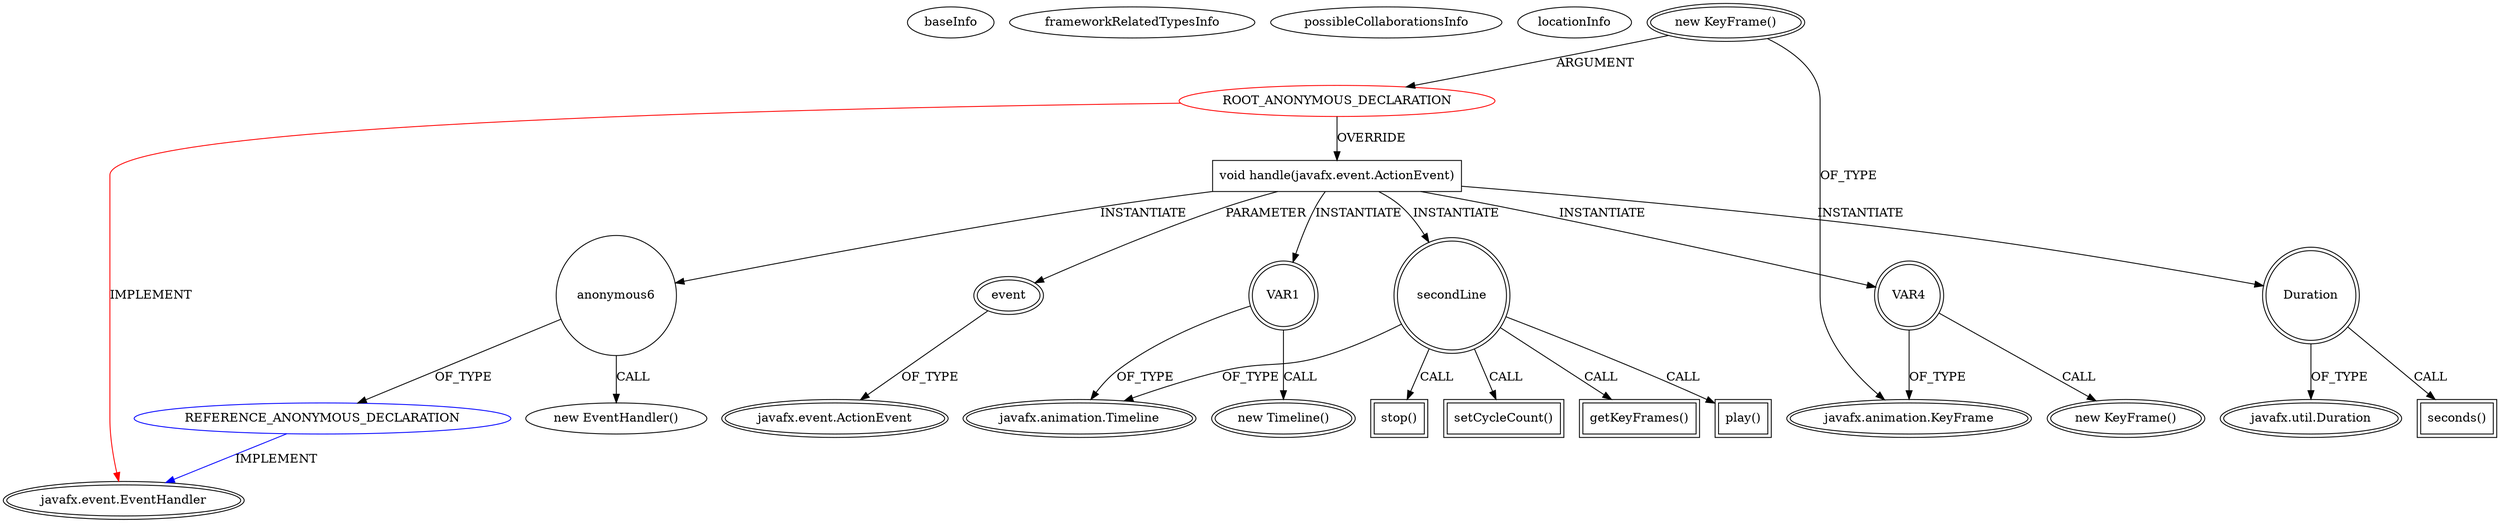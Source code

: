 digraph {
baseInfo[graphId=3143,category="extension_graph",isAnonymous=true,possibleRelation=true]
frameworkRelatedTypesInfo[0="javafx.event.EventHandler"]
possibleCollaborationsInfo[0="3143~OVERRIDING_METHOD_DECLARATION-INSTANTIATION-~javafx.event.EventHandler ~javafx.event.EventHandler ~true~true"]
locationInfo[projectName="iloop-kiosk-KIOSK-Project",filePath="/iloop-kiosk-KIOSK-Project/KIOSK-Project-master/src/oit/iloop/kiosk/kiosk_main/MainClock.java",contextSignature="void clockStart()",graphId="3143"]
0[label="ROOT_ANONYMOUS_DECLARATION",vertexType="ROOT_ANONYMOUS_DECLARATION",isFrameworkType=false,color=red]
1[label="javafx.event.EventHandler",vertexType="FRAMEWORK_INTERFACE_TYPE",isFrameworkType=true,peripheries=2]
2[label="new KeyFrame()",vertexType="OUTSIDE_CONSTRUCTOR_CALL",isFrameworkType=true,peripheries=2]
3[label="javafx.animation.KeyFrame",vertexType="FRAMEWORK_CLASS_TYPE",isFrameworkType=true,peripheries=2]
4[label="void handle(javafx.event.ActionEvent)",vertexType="OVERRIDING_METHOD_DECLARATION",isFrameworkType=false,shape=box]
5[label="event",vertexType="PARAMETER_DECLARATION",isFrameworkType=true,peripheries=2]
6[label="javafx.event.ActionEvent",vertexType="FRAMEWORK_CLASS_TYPE",isFrameworkType=true,peripheries=2]
7[label="secondLine",vertexType="VARIABLE_EXPRESION",isFrameworkType=true,peripheries=2,shape=circle]
9[label="javafx.animation.Timeline",vertexType="FRAMEWORK_CLASS_TYPE",isFrameworkType=true,peripheries=2]
8[label="stop()",vertexType="INSIDE_CALL",isFrameworkType=true,peripheries=2,shape=box]
11[label="VAR1",vertexType="VARIABLE_EXPRESION",isFrameworkType=true,peripheries=2,shape=circle]
10[label="new Timeline()",vertexType="CONSTRUCTOR_CALL",isFrameworkType=true,peripheries=2]
14[label="setCycleCount()",vertexType="INSIDE_CALL",isFrameworkType=true,peripheries=2,shape=box]
16[label="getKeyFrames()",vertexType="INSIDE_CALL",isFrameworkType=true,peripheries=2,shape=box]
18[label="VAR4",vertexType="VARIABLE_EXPRESION",isFrameworkType=true,peripheries=2,shape=circle]
17[label="new KeyFrame()",vertexType="CONSTRUCTOR_CALL",isFrameworkType=true,peripheries=2]
20[label="Duration",vertexType="VARIABLE_EXPRESION",isFrameworkType=true,peripheries=2,shape=circle]
22[label="javafx.util.Duration",vertexType="FRAMEWORK_CLASS_TYPE",isFrameworkType=true,peripheries=2]
21[label="seconds()",vertexType="INSIDE_CALL",isFrameworkType=true,peripheries=2,shape=box]
24[label="anonymous6",vertexType="VARIABLE_EXPRESION",isFrameworkType=false,shape=circle]
25[label="REFERENCE_ANONYMOUS_DECLARATION",vertexType="REFERENCE_ANONYMOUS_DECLARATION",isFrameworkType=false,color=blue]
23[label="new EventHandler()",vertexType="CONSTRUCTOR_CALL",isFrameworkType=false]
28[label="play()",vertexType="INSIDE_CALL",isFrameworkType=true,peripheries=2,shape=box]
0->1[label="IMPLEMENT",color=red]
2->0[label="ARGUMENT"]
2->3[label="OF_TYPE"]
0->4[label="OVERRIDE"]
5->6[label="OF_TYPE"]
4->5[label="PARAMETER"]
4->7[label="INSTANTIATE"]
7->9[label="OF_TYPE"]
7->8[label="CALL"]
4->11[label="INSTANTIATE"]
11->9[label="OF_TYPE"]
11->10[label="CALL"]
7->14[label="CALL"]
7->16[label="CALL"]
4->18[label="INSTANTIATE"]
18->3[label="OF_TYPE"]
18->17[label="CALL"]
4->20[label="INSTANTIATE"]
20->22[label="OF_TYPE"]
20->21[label="CALL"]
4->24[label="INSTANTIATE"]
25->1[label="IMPLEMENT",color=blue]
24->25[label="OF_TYPE"]
24->23[label="CALL"]
7->28[label="CALL"]
}

